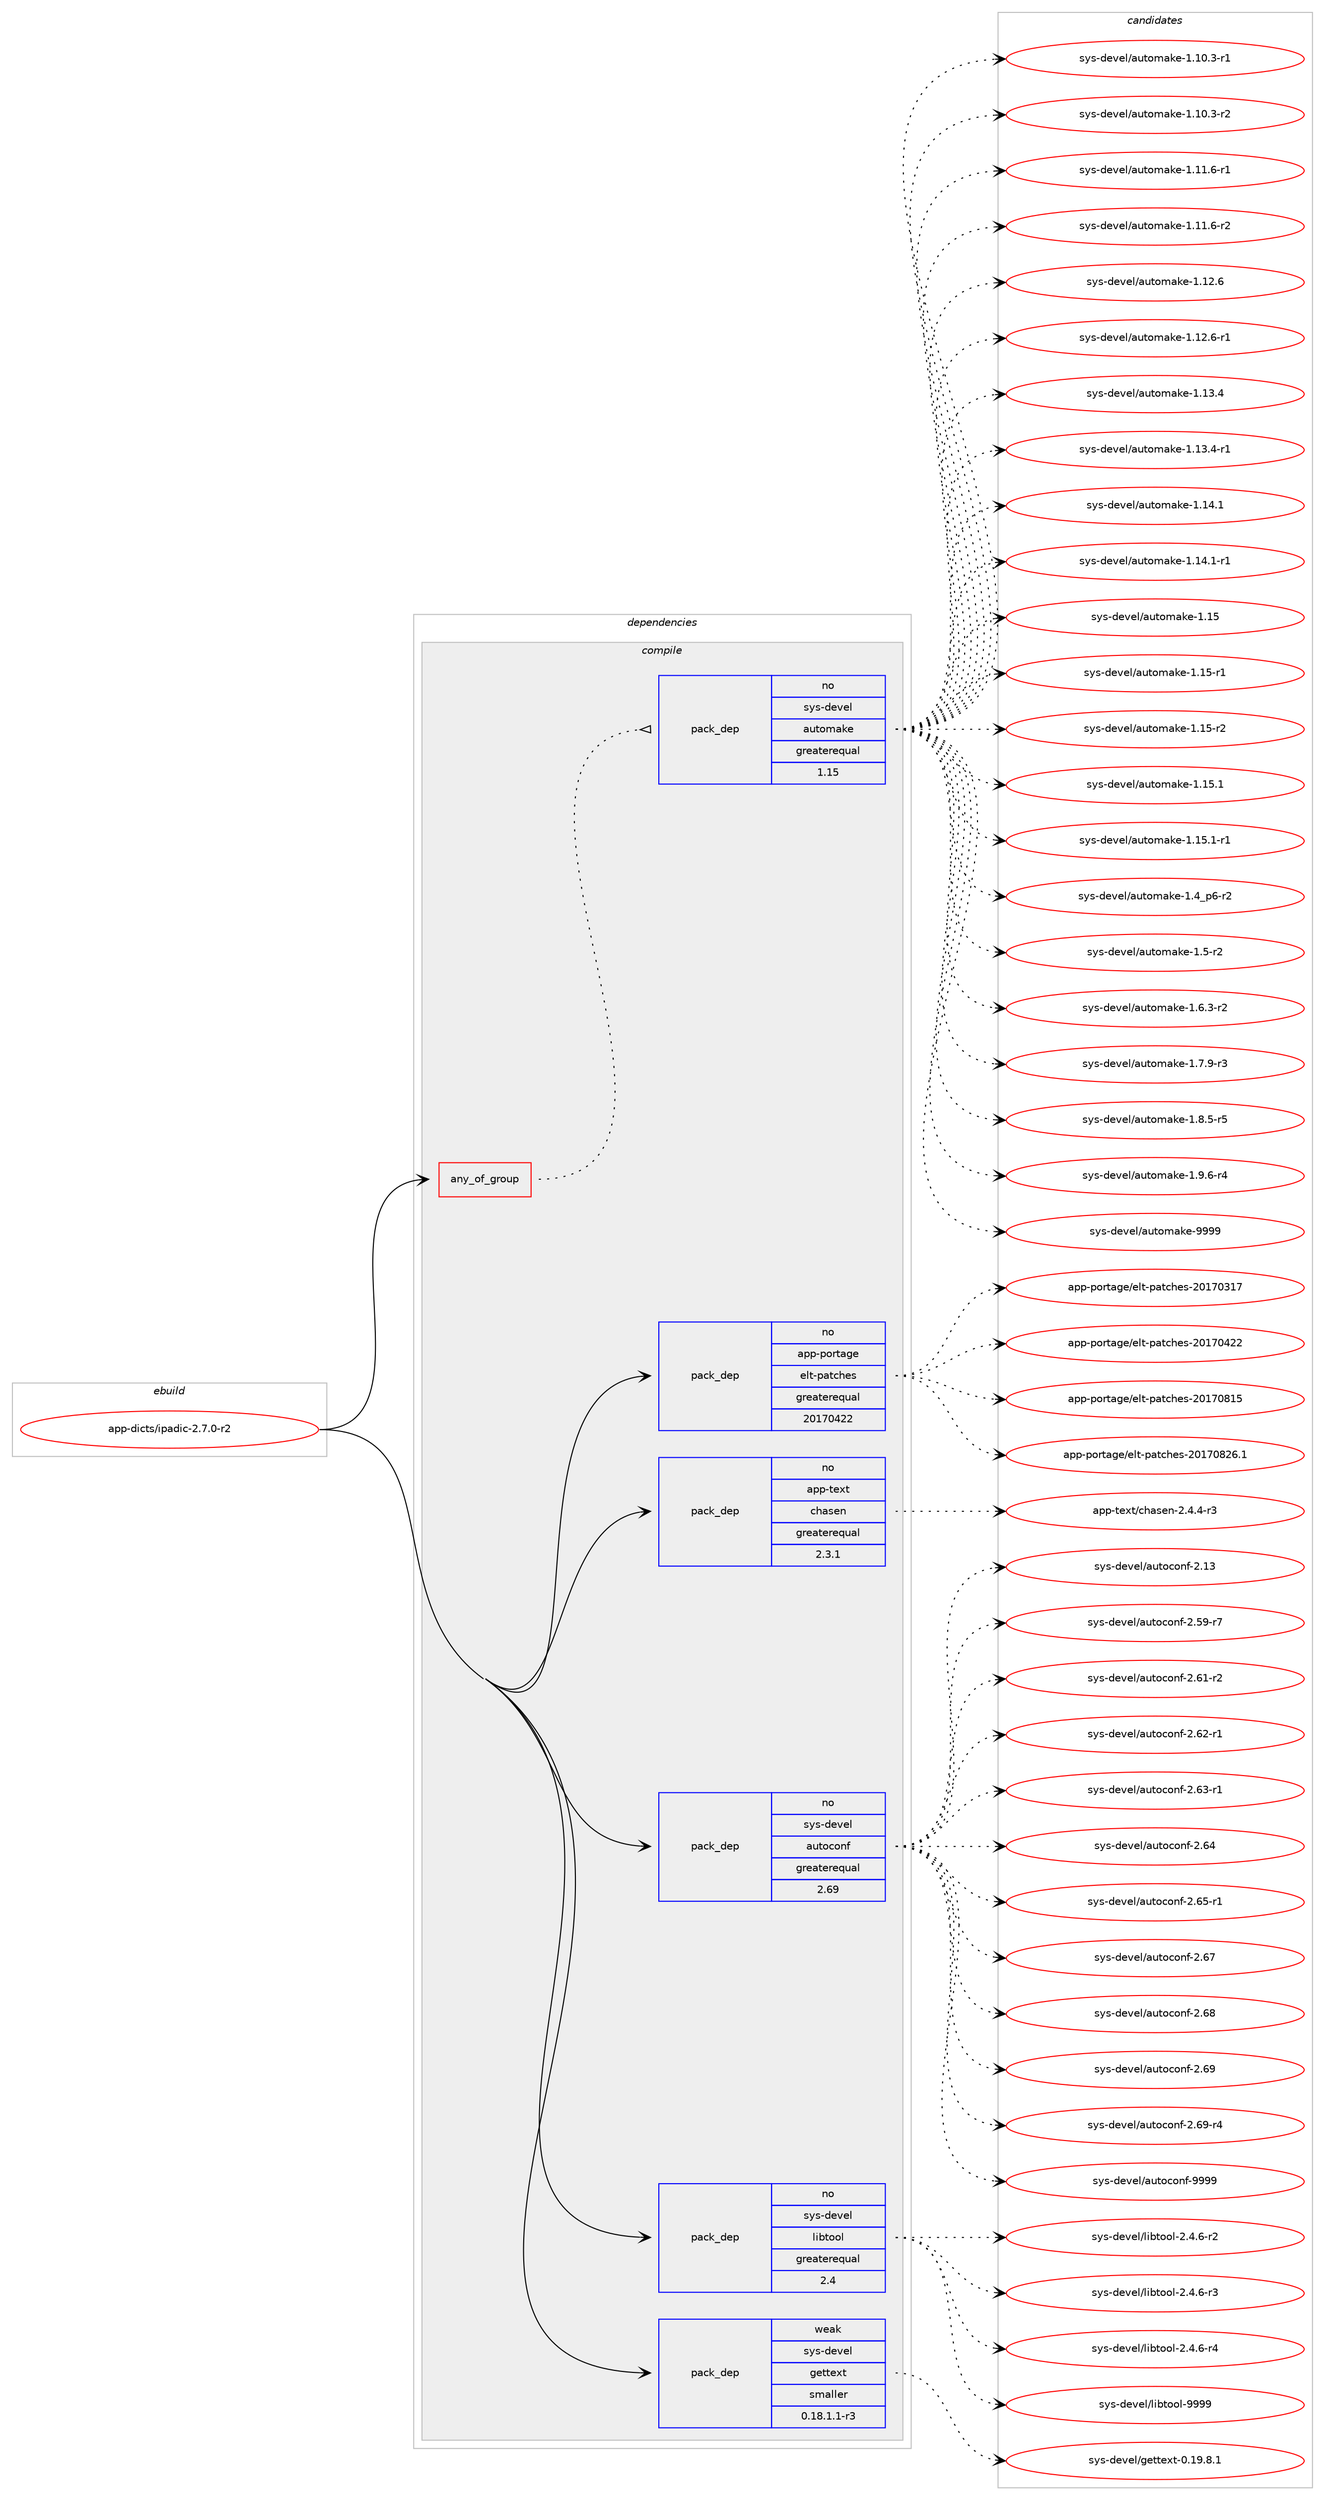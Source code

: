 digraph prolog {

# *************
# Graph options
# *************

newrank=true;
concentrate=true;
compound=true;
graph [rankdir=LR,fontname=Helvetica,fontsize=10,ranksep=1.5];#, ranksep=2.5, nodesep=0.2];
edge  [arrowhead=vee];
node  [fontname=Helvetica,fontsize=10];

# **********
# The ebuild
# **********

subgraph cluster_leftcol {
color=gray;
rank=same;
label=<<i>ebuild</i>>;
id [label="app-dicts/ipadic-2.7.0-r2", color=red, width=4, href="../app-dicts/ipadic-2.7.0-r2.svg"];
}

# ****************
# The dependencies
# ****************

subgraph cluster_midcol {
color=gray;
label=<<i>dependencies</i>>;
subgraph cluster_compile {
fillcolor="#eeeeee";
style=filled;
label=<<i>compile</i>>;
subgraph any292 {
dependency14327 [label=<<TABLE BORDER="0" CELLBORDER="1" CELLSPACING="0" CELLPADDING="4"><TR><TD CELLPADDING="10">any_of_group</TD></TR></TABLE>>, shape=none, color=red];subgraph pack10320 {
dependency14328 [label=<<TABLE BORDER="0" CELLBORDER="1" CELLSPACING="0" CELLPADDING="4" WIDTH="220"><TR><TD ROWSPAN="6" CELLPADDING="30">pack_dep</TD></TR><TR><TD WIDTH="110">no</TD></TR><TR><TD>sys-devel</TD></TR><TR><TD>automake</TD></TR><TR><TD>greaterequal</TD></TR><TR><TD>1.15</TD></TR></TABLE>>, shape=none, color=blue];
}
dependency14327:e -> dependency14328:w [weight=20,style="dotted",arrowhead="oinv"];
}
id:e -> dependency14327:w [weight=20,style="solid",arrowhead="vee"];
subgraph pack10321 {
dependency14329 [label=<<TABLE BORDER="0" CELLBORDER="1" CELLSPACING="0" CELLPADDING="4" WIDTH="220"><TR><TD ROWSPAN="6" CELLPADDING="30">pack_dep</TD></TR><TR><TD WIDTH="110">no</TD></TR><TR><TD>app-portage</TD></TR><TR><TD>elt-patches</TD></TR><TR><TD>greaterequal</TD></TR><TR><TD>20170422</TD></TR></TABLE>>, shape=none, color=blue];
}
id:e -> dependency14329:w [weight=20,style="solid",arrowhead="vee"];
subgraph pack10322 {
dependency14330 [label=<<TABLE BORDER="0" CELLBORDER="1" CELLSPACING="0" CELLPADDING="4" WIDTH="220"><TR><TD ROWSPAN="6" CELLPADDING="30">pack_dep</TD></TR><TR><TD WIDTH="110">no</TD></TR><TR><TD>app-text</TD></TR><TR><TD>chasen</TD></TR><TR><TD>greaterequal</TD></TR><TR><TD>2.3.1</TD></TR></TABLE>>, shape=none, color=blue];
}
id:e -> dependency14330:w [weight=20,style="solid",arrowhead="vee"];
subgraph pack10323 {
dependency14331 [label=<<TABLE BORDER="0" CELLBORDER="1" CELLSPACING="0" CELLPADDING="4" WIDTH="220"><TR><TD ROWSPAN="6" CELLPADDING="30">pack_dep</TD></TR><TR><TD WIDTH="110">no</TD></TR><TR><TD>sys-devel</TD></TR><TR><TD>autoconf</TD></TR><TR><TD>greaterequal</TD></TR><TR><TD>2.69</TD></TR></TABLE>>, shape=none, color=blue];
}
id:e -> dependency14331:w [weight=20,style="solid",arrowhead="vee"];
subgraph pack10324 {
dependency14332 [label=<<TABLE BORDER="0" CELLBORDER="1" CELLSPACING="0" CELLPADDING="4" WIDTH="220"><TR><TD ROWSPAN="6" CELLPADDING="30">pack_dep</TD></TR><TR><TD WIDTH="110">no</TD></TR><TR><TD>sys-devel</TD></TR><TR><TD>libtool</TD></TR><TR><TD>greaterequal</TD></TR><TR><TD>2.4</TD></TR></TABLE>>, shape=none, color=blue];
}
id:e -> dependency14332:w [weight=20,style="solid",arrowhead="vee"];
subgraph pack10325 {
dependency14333 [label=<<TABLE BORDER="0" CELLBORDER="1" CELLSPACING="0" CELLPADDING="4" WIDTH="220"><TR><TD ROWSPAN="6" CELLPADDING="30">pack_dep</TD></TR><TR><TD WIDTH="110">weak</TD></TR><TR><TD>sys-devel</TD></TR><TR><TD>gettext</TD></TR><TR><TD>smaller</TD></TR><TR><TD>0.18.1.1-r3</TD></TR></TABLE>>, shape=none, color=blue];
}
id:e -> dependency14333:w [weight=20,style="solid",arrowhead="vee"];
}
subgraph cluster_compileandrun {
fillcolor="#eeeeee";
style=filled;
label=<<i>compile and run</i>>;
}
subgraph cluster_run {
fillcolor="#eeeeee";
style=filled;
label=<<i>run</i>>;
}
}

# **************
# The candidates
# **************

subgraph cluster_choices {
rank=same;
color=gray;
label=<<i>candidates</i>>;

subgraph choice10320 {
color=black;
nodesep=1;
choice11512111545100101118101108479711711611110997107101454946494846514511449 [label="sys-devel/automake-1.10.3-r1", color=red, width=4,href="../sys-devel/automake-1.10.3-r1.svg"];
choice11512111545100101118101108479711711611110997107101454946494846514511450 [label="sys-devel/automake-1.10.3-r2", color=red, width=4,href="../sys-devel/automake-1.10.3-r2.svg"];
choice11512111545100101118101108479711711611110997107101454946494946544511449 [label="sys-devel/automake-1.11.6-r1", color=red, width=4,href="../sys-devel/automake-1.11.6-r1.svg"];
choice11512111545100101118101108479711711611110997107101454946494946544511450 [label="sys-devel/automake-1.11.6-r2", color=red, width=4,href="../sys-devel/automake-1.11.6-r2.svg"];
choice1151211154510010111810110847971171161111099710710145494649504654 [label="sys-devel/automake-1.12.6", color=red, width=4,href="../sys-devel/automake-1.12.6.svg"];
choice11512111545100101118101108479711711611110997107101454946495046544511449 [label="sys-devel/automake-1.12.6-r1", color=red, width=4,href="../sys-devel/automake-1.12.6-r1.svg"];
choice1151211154510010111810110847971171161111099710710145494649514652 [label="sys-devel/automake-1.13.4", color=red, width=4,href="../sys-devel/automake-1.13.4.svg"];
choice11512111545100101118101108479711711611110997107101454946495146524511449 [label="sys-devel/automake-1.13.4-r1", color=red, width=4,href="../sys-devel/automake-1.13.4-r1.svg"];
choice1151211154510010111810110847971171161111099710710145494649524649 [label="sys-devel/automake-1.14.1", color=red, width=4,href="../sys-devel/automake-1.14.1.svg"];
choice11512111545100101118101108479711711611110997107101454946495246494511449 [label="sys-devel/automake-1.14.1-r1", color=red, width=4,href="../sys-devel/automake-1.14.1-r1.svg"];
choice115121115451001011181011084797117116111109971071014549464953 [label="sys-devel/automake-1.15", color=red, width=4,href="../sys-devel/automake-1.15.svg"];
choice1151211154510010111810110847971171161111099710710145494649534511449 [label="sys-devel/automake-1.15-r1", color=red, width=4,href="../sys-devel/automake-1.15-r1.svg"];
choice1151211154510010111810110847971171161111099710710145494649534511450 [label="sys-devel/automake-1.15-r2", color=red, width=4,href="../sys-devel/automake-1.15-r2.svg"];
choice1151211154510010111810110847971171161111099710710145494649534649 [label="sys-devel/automake-1.15.1", color=red, width=4,href="../sys-devel/automake-1.15.1.svg"];
choice11512111545100101118101108479711711611110997107101454946495346494511449 [label="sys-devel/automake-1.15.1-r1", color=red, width=4,href="../sys-devel/automake-1.15.1-r1.svg"];
choice115121115451001011181011084797117116111109971071014549465295112544511450 [label="sys-devel/automake-1.4_p6-r2", color=red, width=4,href="../sys-devel/automake-1.4_p6-r2.svg"];
choice11512111545100101118101108479711711611110997107101454946534511450 [label="sys-devel/automake-1.5-r2", color=red, width=4,href="../sys-devel/automake-1.5-r2.svg"];
choice115121115451001011181011084797117116111109971071014549465446514511450 [label="sys-devel/automake-1.6.3-r2", color=red, width=4,href="../sys-devel/automake-1.6.3-r2.svg"];
choice115121115451001011181011084797117116111109971071014549465546574511451 [label="sys-devel/automake-1.7.9-r3", color=red, width=4,href="../sys-devel/automake-1.7.9-r3.svg"];
choice115121115451001011181011084797117116111109971071014549465646534511453 [label="sys-devel/automake-1.8.5-r5", color=red, width=4,href="../sys-devel/automake-1.8.5-r5.svg"];
choice115121115451001011181011084797117116111109971071014549465746544511452 [label="sys-devel/automake-1.9.6-r4", color=red, width=4,href="../sys-devel/automake-1.9.6-r4.svg"];
choice115121115451001011181011084797117116111109971071014557575757 [label="sys-devel/automake-9999", color=red, width=4,href="../sys-devel/automake-9999.svg"];
dependency14328:e -> choice11512111545100101118101108479711711611110997107101454946494846514511449:w [style=dotted,weight="100"];
dependency14328:e -> choice11512111545100101118101108479711711611110997107101454946494846514511450:w [style=dotted,weight="100"];
dependency14328:e -> choice11512111545100101118101108479711711611110997107101454946494946544511449:w [style=dotted,weight="100"];
dependency14328:e -> choice11512111545100101118101108479711711611110997107101454946494946544511450:w [style=dotted,weight="100"];
dependency14328:e -> choice1151211154510010111810110847971171161111099710710145494649504654:w [style=dotted,weight="100"];
dependency14328:e -> choice11512111545100101118101108479711711611110997107101454946495046544511449:w [style=dotted,weight="100"];
dependency14328:e -> choice1151211154510010111810110847971171161111099710710145494649514652:w [style=dotted,weight="100"];
dependency14328:e -> choice11512111545100101118101108479711711611110997107101454946495146524511449:w [style=dotted,weight="100"];
dependency14328:e -> choice1151211154510010111810110847971171161111099710710145494649524649:w [style=dotted,weight="100"];
dependency14328:e -> choice11512111545100101118101108479711711611110997107101454946495246494511449:w [style=dotted,weight="100"];
dependency14328:e -> choice115121115451001011181011084797117116111109971071014549464953:w [style=dotted,weight="100"];
dependency14328:e -> choice1151211154510010111810110847971171161111099710710145494649534511449:w [style=dotted,weight="100"];
dependency14328:e -> choice1151211154510010111810110847971171161111099710710145494649534511450:w [style=dotted,weight="100"];
dependency14328:e -> choice1151211154510010111810110847971171161111099710710145494649534649:w [style=dotted,weight="100"];
dependency14328:e -> choice11512111545100101118101108479711711611110997107101454946495346494511449:w [style=dotted,weight="100"];
dependency14328:e -> choice115121115451001011181011084797117116111109971071014549465295112544511450:w [style=dotted,weight="100"];
dependency14328:e -> choice11512111545100101118101108479711711611110997107101454946534511450:w [style=dotted,weight="100"];
dependency14328:e -> choice115121115451001011181011084797117116111109971071014549465446514511450:w [style=dotted,weight="100"];
dependency14328:e -> choice115121115451001011181011084797117116111109971071014549465546574511451:w [style=dotted,weight="100"];
dependency14328:e -> choice115121115451001011181011084797117116111109971071014549465646534511453:w [style=dotted,weight="100"];
dependency14328:e -> choice115121115451001011181011084797117116111109971071014549465746544511452:w [style=dotted,weight="100"];
dependency14328:e -> choice115121115451001011181011084797117116111109971071014557575757:w [style=dotted,weight="100"];
}
subgraph choice10321 {
color=black;
nodesep=1;
choice97112112451121111141169710310147101108116451129711699104101115455048495548514955 [label="app-portage/elt-patches-20170317", color=red, width=4,href="../app-portage/elt-patches-20170317.svg"];
choice97112112451121111141169710310147101108116451129711699104101115455048495548525050 [label="app-portage/elt-patches-20170422", color=red, width=4,href="../app-portage/elt-patches-20170422.svg"];
choice97112112451121111141169710310147101108116451129711699104101115455048495548564953 [label="app-portage/elt-patches-20170815", color=red, width=4,href="../app-portage/elt-patches-20170815.svg"];
choice971121124511211111411697103101471011081164511297116991041011154550484955485650544649 [label="app-portage/elt-patches-20170826.1", color=red, width=4,href="../app-portage/elt-patches-20170826.1.svg"];
dependency14329:e -> choice97112112451121111141169710310147101108116451129711699104101115455048495548514955:w [style=dotted,weight="100"];
dependency14329:e -> choice97112112451121111141169710310147101108116451129711699104101115455048495548525050:w [style=dotted,weight="100"];
dependency14329:e -> choice97112112451121111141169710310147101108116451129711699104101115455048495548564953:w [style=dotted,weight="100"];
dependency14329:e -> choice971121124511211111411697103101471011081164511297116991041011154550484955485650544649:w [style=dotted,weight="100"];
}
subgraph choice10322 {
color=black;
nodesep=1;
choice97112112451161011201164799104971151011104550465246524511451 [label="app-text/chasen-2.4.4-r3", color=red, width=4,href="../app-text/chasen-2.4.4-r3.svg"];
dependency14330:e -> choice97112112451161011201164799104971151011104550465246524511451:w [style=dotted,weight="100"];
}
subgraph choice10323 {
color=black;
nodesep=1;
choice115121115451001011181011084797117116111991111101024550464951 [label="sys-devel/autoconf-2.13", color=red, width=4,href="../sys-devel/autoconf-2.13.svg"];
choice1151211154510010111810110847971171161119911111010245504653574511455 [label="sys-devel/autoconf-2.59-r7", color=red, width=4,href="../sys-devel/autoconf-2.59-r7.svg"];
choice1151211154510010111810110847971171161119911111010245504654494511450 [label="sys-devel/autoconf-2.61-r2", color=red, width=4,href="../sys-devel/autoconf-2.61-r2.svg"];
choice1151211154510010111810110847971171161119911111010245504654504511449 [label="sys-devel/autoconf-2.62-r1", color=red, width=4,href="../sys-devel/autoconf-2.62-r1.svg"];
choice1151211154510010111810110847971171161119911111010245504654514511449 [label="sys-devel/autoconf-2.63-r1", color=red, width=4,href="../sys-devel/autoconf-2.63-r1.svg"];
choice115121115451001011181011084797117116111991111101024550465452 [label="sys-devel/autoconf-2.64", color=red, width=4,href="../sys-devel/autoconf-2.64.svg"];
choice1151211154510010111810110847971171161119911111010245504654534511449 [label="sys-devel/autoconf-2.65-r1", color=red, width=4,href="../sys-devel/autoconf-2.65-r1.svg"];
choice115121115451001011181011084797117116111991111101024550465455 [label="sys-devel/autoconf-2.67", color=red, width=4,href="../sys-devel/autoconf-2.67.svg"];
choice115121115451001011181011084797117116111991111101024550465456 [label="sys-devel/autoconf-2.68", color=red, width=4,href="../sys-devel/autoconf-2.68.svg"];
choice115121115451001011181011084797117116111991111101024550465457 [label="sys-devel/autoconf-2.69", color=red, width=4,href="../sys-devel/autoconf-2.69.svg"];
choice1151211154510010111810110847971171161119911111010245504654574511452 [label="sys-devel/autoconf-2.69-r4", color=red, width=4,href="../sys-devel/autoconf-2.69-r4.svg"];
choice115121115451001011181011084797117116111991111101024557575757 [label="sys-devel/autoconf-9999", color=red, width=4,href="../sys-devel/autoconf-9999.svg"];
dependency14331:e -> choice115121115451001011181011084797117116111991111101024550464951:w [style=dotted,weight="100"];
dependency14331:e -> choice1151211154510010111810110847971171161119911111010245504653574511455:w [style=dotted,weight="100"];
dependency14331:e -> choice1151211154510010111810110847971171161119911111010245504654494511450:w [style=dotted,weight="100"];
dependency14331:e -> choice1151211154510010111810110847971171161119911111010245504654504511449:w [style=dotted,weight="100"];
dependency14331:e -> choice1151211154510010111810110847971171161119911111010245504654514511449:w [style=dotted,weight="100"];
dependency14331:e -> choice115121115451001011181011084797117116111991111101024550465452:w [style=dotted,weight="100"];
dependency14331:e -> choice1151211154510010111810110847971171161119911111010245504654534511449:w [style=dotted,weight="100"];
dependency14331:e -> choice115121115451001011181011084797117116111991111101024550465455:w [style=dotted,weight="100"];
dependency14331:e -> choice115121115451001011181011084797117116111991111101024550465456:w [style=dotted,weight="100"];
dependency14331:e -> choice115121115451001011181011084797117116111991111101024550465457:w [style=dotted,weight="100"];
dependency14331:e -> choice1151211154510010111810110847971171161119911111010245504654574511452:w [style=dotted,weight="100"];
dependency14331:e -> choice115121115451001011181011084797117116111991111101024557575757:w [style=dotted,weight="100"];
}
subgraph choice10324 {
color=black;
nodesep=1;
choice1151211154510010111810110847108105981161111111084550465246544511450 [label="sys-devel/libtool-2.4.6-r2", color=red, width=4,href="../sys-devel/libtool-2.4.6-r2.svg"];
choice1151211154510010111810110847108105981161111111084550465246544511451 [label="sys-devel/libtool-2.4.6-r3", color=red, width=4,href="../sys-devel/libtool-2.4.6-r3.svg"];
choice1151211154510010111810110847108105981161111111084550465246544511452 [label="sys-devel/libtool-2.4.6-r4", color=red, width=4,href="../sys-devel/libtool-2.4.6-r4.svg"];
choice1151211154510010111810110847108105981161111111084557575757 [label="sys-devel/libtool-9999", color=red, width=4,href="../sys-devel/libtool-9999.svg"];
dependency14332:e -> choice1151211154510010111810110847108105981161111111084550465246544511450:w [style=dotted,weight="100"];
dependency14332:e -> choice1151211154510010111810110847108105981161111111084550465246544511451:w [style=dotted,weight="100"];
dependency14332:e -> choice1151211154510010111810110847108105981161111111084550465246544511452:w [style=dotted,weight="100"];
dependency14332:e -> choice1151211154510010111810110847108105981161111111084557575757:w [style=dotted,weight="100"];
}
subgraph choice10325 {
color=black;
nodesep=1;
choice1151211154510010111810110847103101116116101120116454846495746564649 [label="sys-devel/gettext-0.19.8.1", color=red, width=4,href="../sys-devel/gettext-0.19.8.1.svg"];
dependency14333:e -> choice1151211154510010111810110847103101116116101120116454846495746564649:w [style=dotted,weight="100"];
}
}

}
